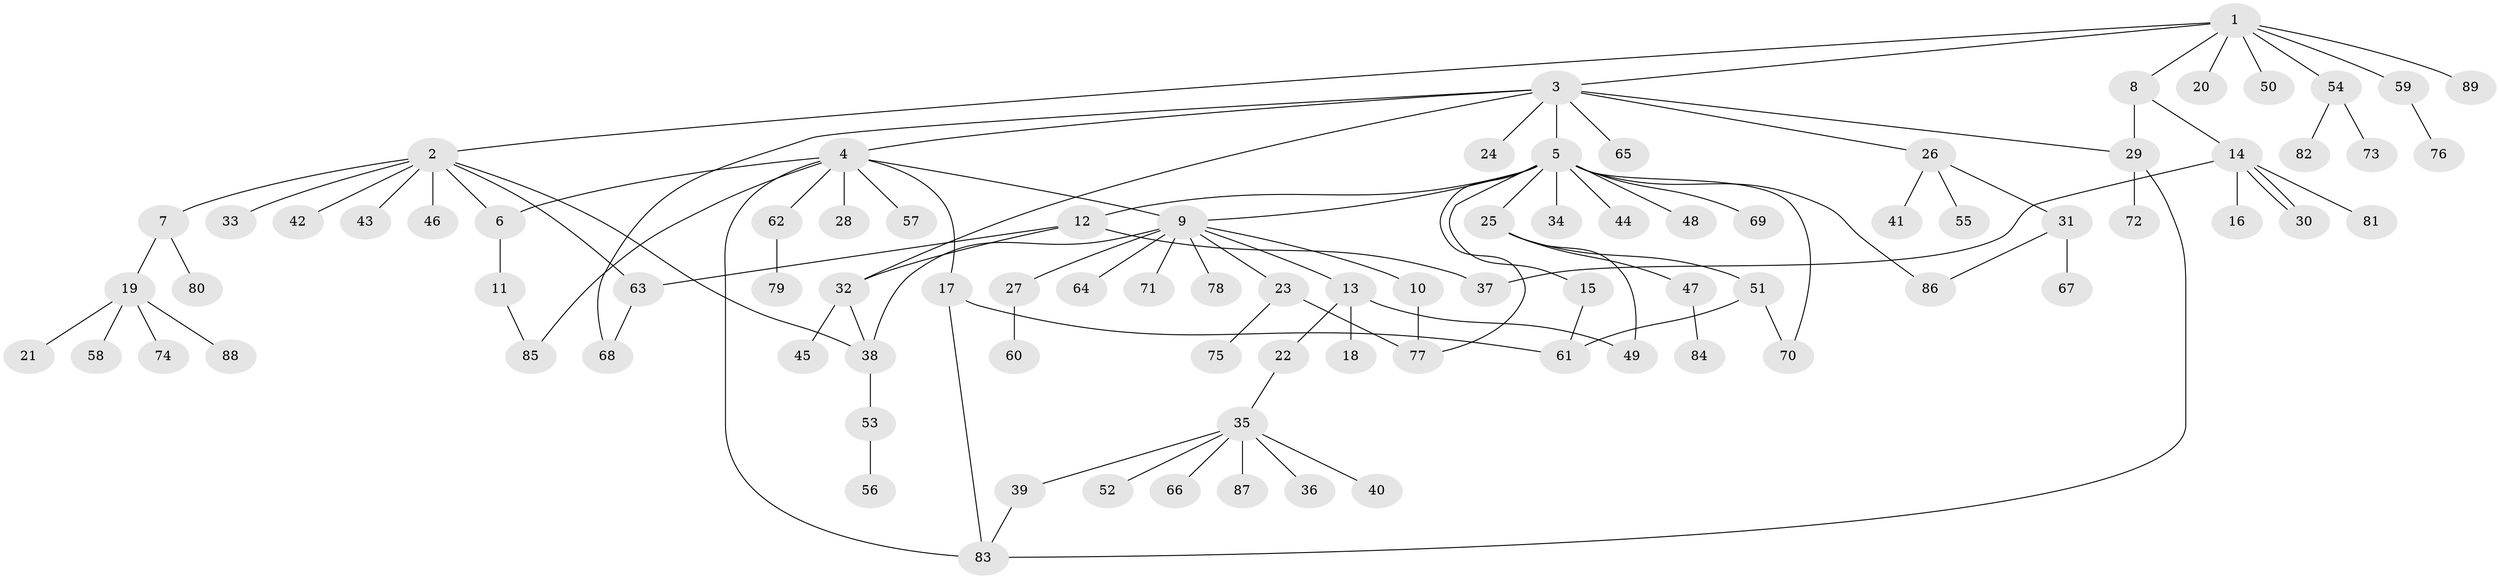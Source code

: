 // Generated by graph-tools (version 1.1) at 2025/14/03/09/25 04:14:25]
// undirected, 89 vertices, 109 edges
graph export_dot {
graph [start="1"]
  node [color=gray90,style=filled];
  1;
  2;
  3;
  4;
  5;
  6;
  7;
  8;
  9;
  10;
  11;
  12;
  13;
  14;
  15;
  16;
  17;
  18;
  19;
  20;
  21;
  22;
  23;
  24;
  25;
  26;
  27;
  28;
  29;
  30;
  31;
  32;
  33;
  34;
  35;
  36;
  37;
  38;
  39;
  40;
  41;
  42;
  43;
  44;
  45;
  46;
  47;
  48;
  49;
  50;
  51;
  52;
  53;
  54;
  55;
  56;
  57;
  58;
  59;
  60;
  61;
  62;
  63;
  64;
  65;
  66;
  67;
  68;
  69;
  70;
  71;
  72;
  73;
  74;
  75;
  76;
  77;
  78;
  79;
  80;
  81;
  82;
  83;
  84;
  85;
  86;
  87;
  88;
  89;
  1 -- 2;
  1 -- 3;
  1 -- 8;
  1 -- 20;
  1 -- 50;
  1 -- 54;
  1 -- 59;
  1 -- 89;
  2 -- 6;
  2 -- 7;
  2 -- 33;
  2 -- 38;
  2 -- 42;
  2 -- 43;
  2 -- 46;
  2 -- 63;
  3 -- 4;
  3 -- 5;
  3 -- 24;
  3 -- 26;
  3 -- 29;
  3 -- 32;
  3 -- 65;
  3 -- 68;
  4 -- 6;
  4 -- 9;
  4 -- 17;
  4 -- 28;
  4 -- 57;
  4 -- 62;
  4 -- 83;
  4 -- 85;
  5 -- 9;
  5 -- 12;
  5 -- 15;
  5 -- 25;
  5 -- 34;
  5 -- 44;
  5 -- 48;
  5 -- 69;
  5 -- 70;
  5 -- 77;
  5 -- 86;
  6 -- 11;
  7 -- 19;
  7 -- 80;
  8 -- 14;
  8 -- 29;
  9 -- 10;
  9 -- 13;
  9 -- 23;
  9 -- 27;
  9 -- 38;
  9 -- 64;
  9 -- 71;
  9 -- 78;
  10 -- 77;
  11 -- 85;
  12 -- 32;
  12 -- 37;
  12 -- 63;
  13 -- 18;
  13 -- 22;
  13 -- 49;
  14 -- 16;
  14 -- 30;
  14 -- 30;
  14 -- 37;
  14 -- 81;
  15 -- 61;
  17 -- 61;
  17 -- 83;
  19 -- 21;
  19 -- 58;
  19 -- 74;
  19 -- 88;
  22 -- 35;
  23 -- 75;
  23 -- 77;
  25 -- 47;
  25 -- 49;
  25 -- 51;
  26 -- 31;
  26 -- 41;
  26 -- 55;
  27 -- 60;
  29 -- 72;
  29 -- 83;
  31 -- 67;
  31 -- 86;
  32 -- 38;
  32 -- 45;
  35 -- 36;
  35 -- 39;
  35 -- 40;
  35 -- 52;
  35 -- 66;
  35 -- 87;
  38 -- 53;
  39 -- 83;
  47 -- 84;
  51 -- 61;
  51 -- 70;
  53 -- 56;
  54 -- 73;
  54 -- 82;
  59 -- 76;
  62 -- 79;
  63 -- 68;
}
